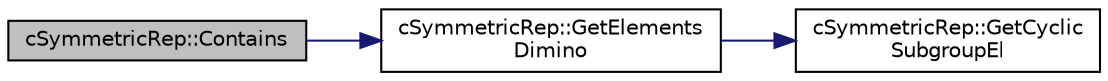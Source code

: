 digraph G
{
  edge [fontname="Helvetica",fontsize="10",labelfontname="Helvetica",labelfontsize="10"];
  node [fontname="Helvetica",fontsize="10",shape=record];
  rankdir="LR";
  Node1 [label="cSymmetricRep::Contains",height=0.2,width=0.4,color="black", fillcolor="grey75", style="filled" fontcolor="black"];
  Node1 -> Node2 [color="midnightblue",fontsize="10",style="solid",fontname="Helvetica"];
  Node2 [label="cSymmetricRep::GetElements\lDimino",height=0.2,width=0.4,color="black", fillcolor="white", style="filled",URL="$classcSymmetricRep.html#ad9f112b996c14824bd1d669aed162cbf"];
  Node2 -> Node3 [color="midnightblue",fontsize="10",style="solid",fontname="Helvetica"];
  Node3 [label="cSymmetricRep::GetCyclic\lSubgroupEl",height=0.2,width=0.4,color="black", fillcolor="white", style="filled",URL="$classcSymmetricRep.html#a2dfa5d3358d69914a625536d994be72c"];
}
